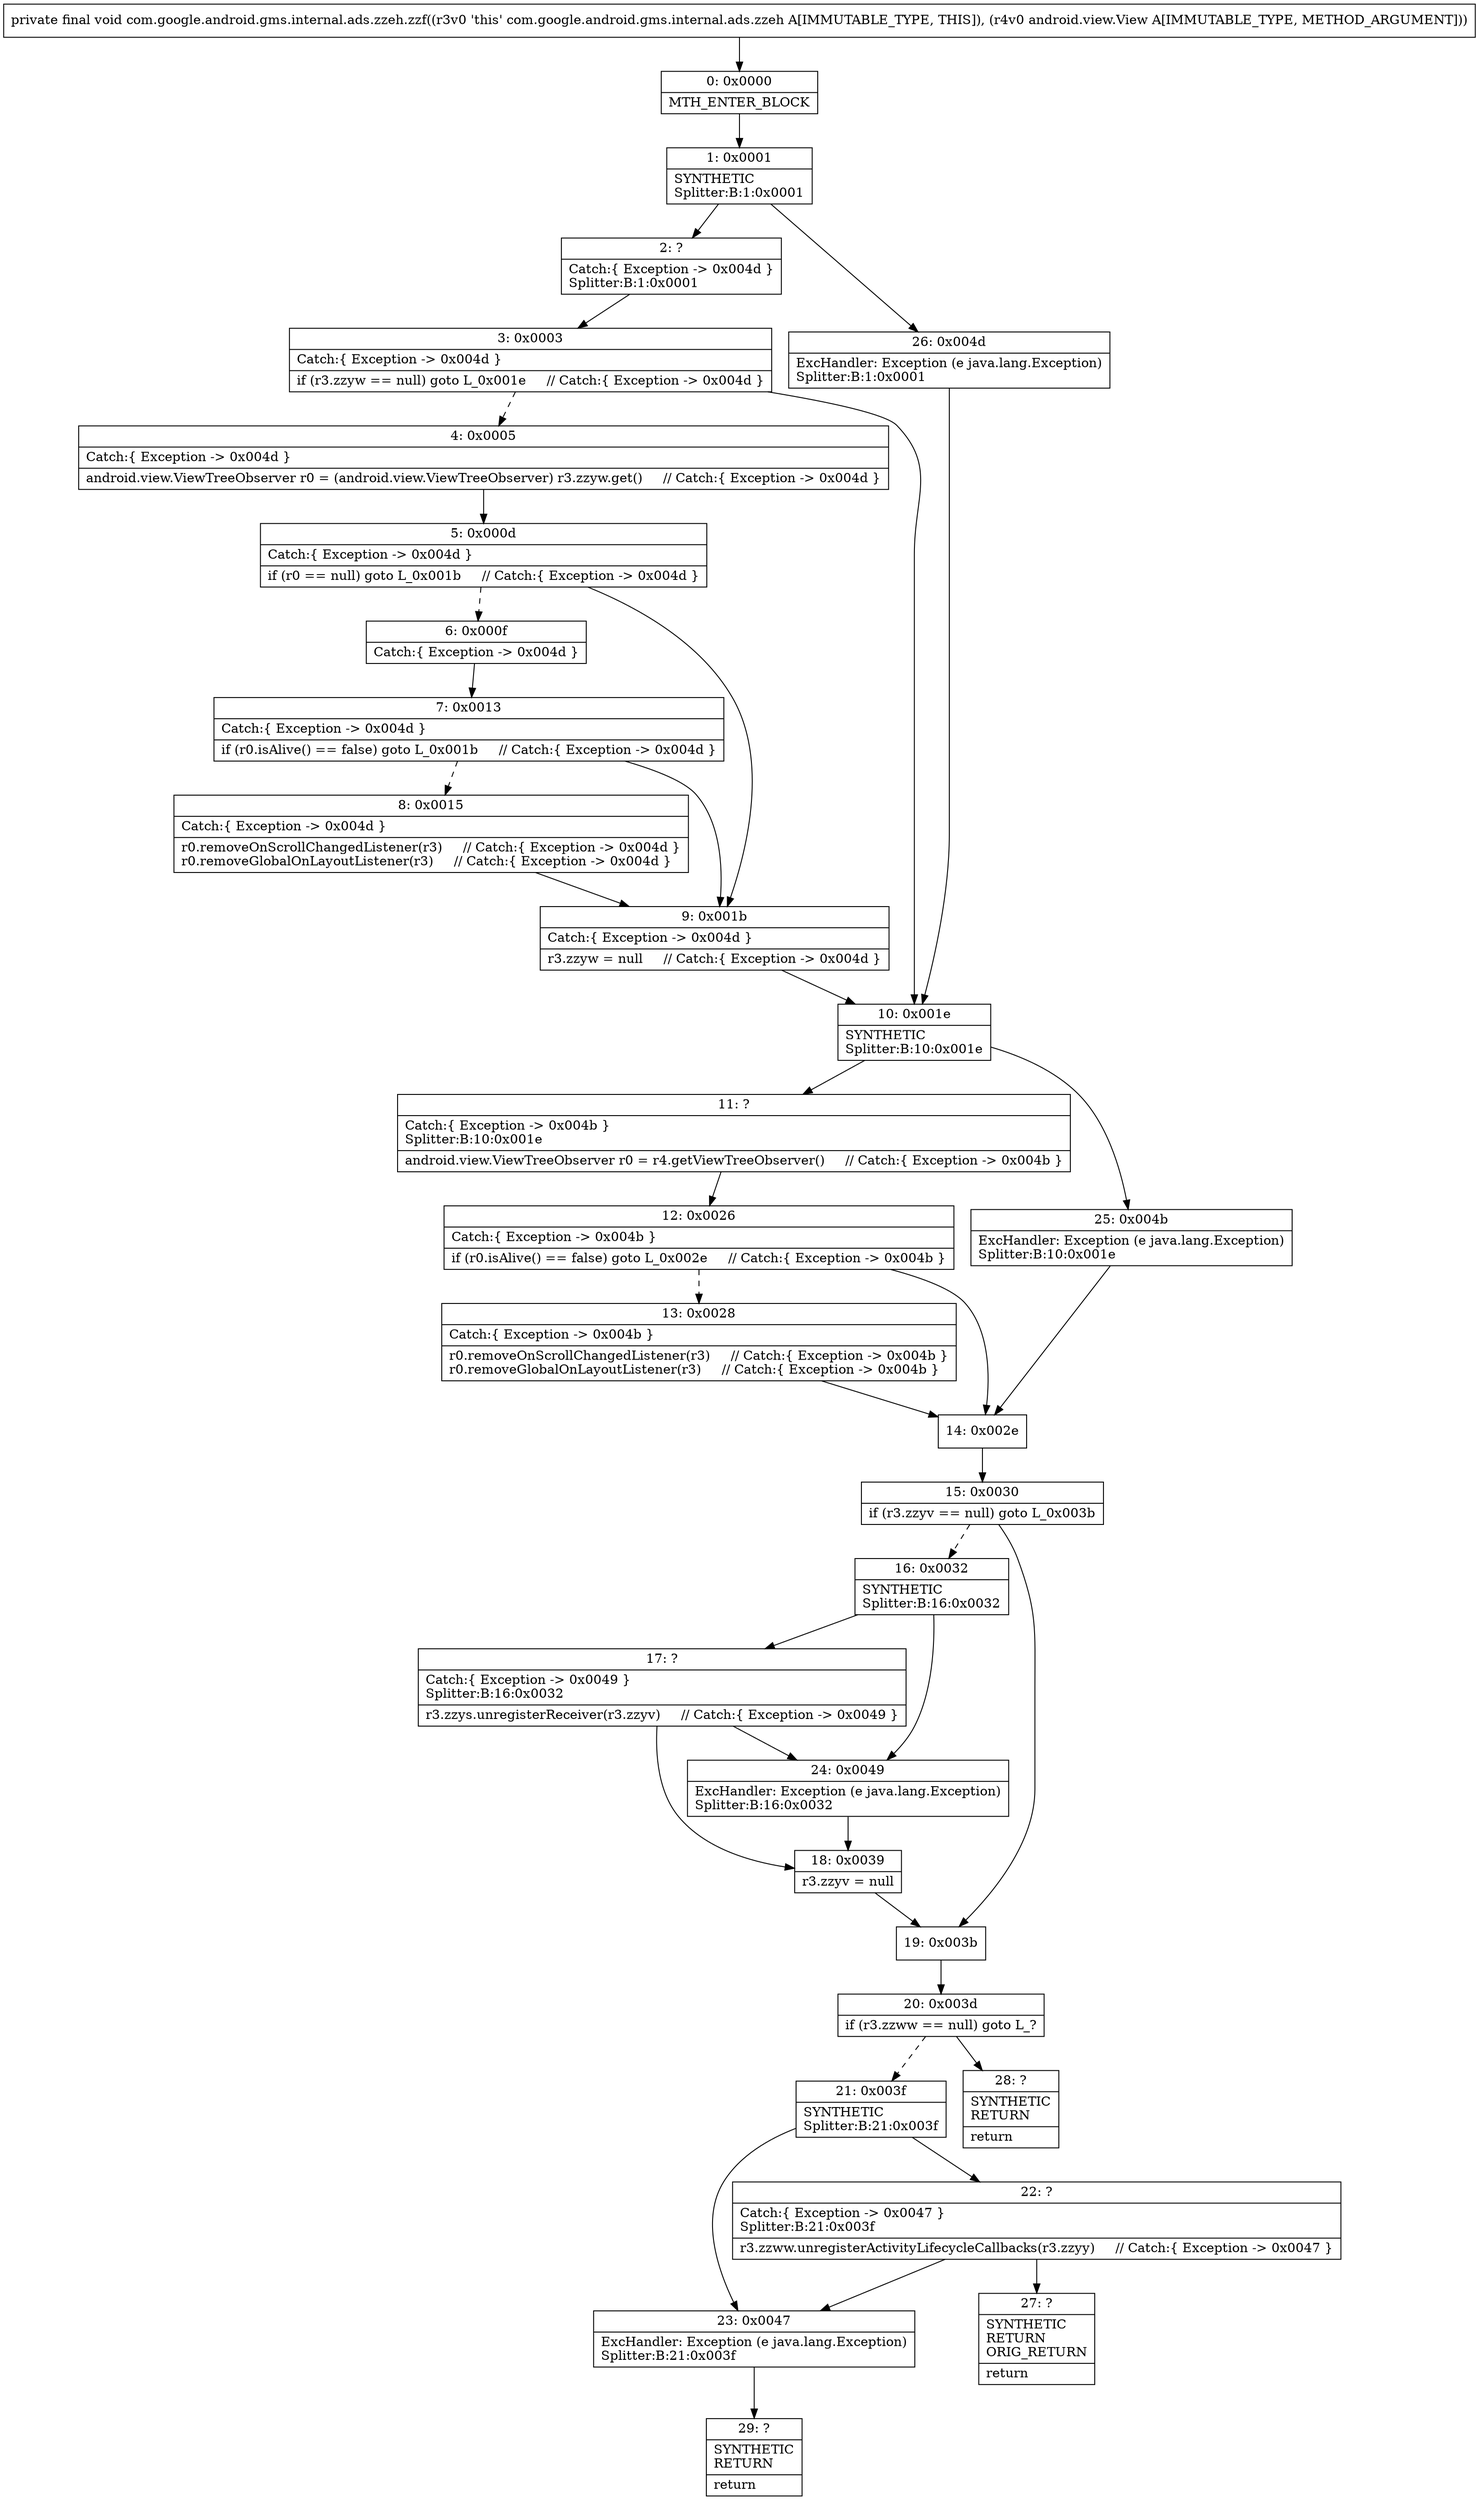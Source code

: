 digraph "CFG forcom.google.android.gms.internal.ads.zzeh.zzf(Landroid\/view\/View;)V" {
Node_0 [shape=record,label="{0\:\ 0x0000|MTH_ENTER_BLOCK\l}"];
Node_1 [shape=record,label="{1\:\ 0x0001|SYNTHETIC\lSplitter:B:1:0x0001\l}"];
Node_2 [shape=record,label="{2\:\ ?|Catch:\{ Exception \-\> 0x004d \}\lSplitter:B:1:0x0001\l}"];
Node_3 [shape=record,label="{3\:\ 0x0003|Catch:\{ Exception \-\> 0x004d \}\l|if (r3.zzyw == null) goto L_0x001e     \/\/ Catch:\{ Exception \-\> 0x004d \}\l}"];
Node_4 [shape=record,label="{4\:\ 0x0005|Catch:\{ Exception \-\> 0x004d \}\l|android.view.ViewTreeObserver r0 = (android.view.ViewTreeObserver) r3.zzyw.get()     \/\/ Catch:\{ Exception \-\> 0x004d \}\l}"];
Node_5 [shape=record,label="{5\:\ 0x000d|Catch:\{ Exception \-\> 0x004d \}\l|if (r0 == null) goto L_0x001b     \/\/ Catch:\{ Exception \-\> 0x004d \}\l}"];
Node_6 [shape=record,label="{6\:\ 0x000f|Catch:\{ Exception \-\> 0x004d \}\l}"];
Node_7 [shape=record,label="{7\:\ 0x0013|Catch:\{ Exception \-\> 0x004d \}\l|if (r0.isAlive() == false) goto L_0x001b     \/\/ Catch:\{ Exception \-\> 0x004d \}\l}"];
Node_8 [shape=record,label="{8\:\ 0x0015|Catch:\{ Exception \-\> 0x004d \}\l|r0.removeOnScrollChangedListener(r3)     \/\/ Catch:\{ Exception \-\> 0x004d \}\lr0.removeGlobalOnLayoutListener(r3)     \/\/ Catch:\{ Exception \-\> 0x004d \}\l}"];
Node_9 [shape=record,label="{9\:\ 0x001b|Catch:\{ Exception \-\> 0x004d \}\l|r3.zzyw = null     \/\/ Catch:\{ Exception \-\> 0x004d \}\l}"];
Node_10 [shape=record,label="{10\:\ 0x001e|SYNTHETIC\lSplitter:B:10:0x001e\l}"];
Node_11 [shape=record,label="{11\:\ ?|Catch:\{ Exception \-\> 0x004b \}\lSplitter:B:10:0x001e\l|android.view.ViewTreeObserver r0 = r4.getViewTreeObserver()     \/\/ Catch:\{ Exception \-\> 0x004b \}\l}"];
Node_12 [shape=record,label="{12\:\ 0x0026|Catch:\{ Exception \-\> 0x004b \}\l|if (r0.isAlive() == false) goto L_0x002e     \/\/ Catch:\{ Exception \-\> 0x004b \}\l}"];
Node_13 [shape=record,label="{13\:\ 0x0028|Catch:\{ Exception \-\> 0x004b \}\l|r0.removeOnScrollChangedListener(r3)     \/\/ Catch:\{ Exception \-\> 0x004b \}\lr0.removeGlobalOnLayoutListener(r3)     \/\/ Catch:\{ Exception \-\> 0x004b \}\l}"];
Node_14 [shape=record,label="{14\:\ 0x002e}"];
Node_15 [shape=record,label="{15\:\ 0x0030|if (r3.zzyv == null) goto L_0x003b\l}"];
Node_16 [shape=record,label="{16\:\ 0x0032|SYNTHETIC\lSplitter:B:16:0x0032\l}"];
Node_17 [shape=record,label="{17\:\ ?|Catch:\{ Exception \-\> 0x0049 \}\lSplitter:B:16:0x0032\l|r3.zzys.unregisterReceiver(r3.zzyv)     \/\/ Catch:\{ Exception \-\> 0x0049 \}\l}"];
Node_18 [shape=record,label="{18\:\ 0x0039|r3.zzyv = null\l}"];
Node_19 [shape=record,label="{19\:\ 0x003b}"];
Node_20 [shape=record,label="{20\:\ 0x003d|if (r3.zzww == null) goto L_?\l}"];
Node_21 [shape=record,label="{21\:\ 0x003f|SYNTHETIC\lSplitter:B:21:0x003f\l}"];
Node_22 [shape=record,label="{22\:\ ?|Catch:\{ Exception \-\> 0x0047 \}\lSplitter:B:21:0x003f\l|r3.zzww.unregisterActivityLifecycleCallbacks(r3.zzyy)     \/\/ Catch:\{ Exception \-\> 0x0047 \}\l}"];
Node_23 [shape=record,label="{23\:\ 0x0047|ExcHandler: Exception (e java.lang.Exception)\lSplitter:B:21:0x003f\l}"];
Node_24 [shape=record,label="{24\:\ 0x0049|ExcHandler: Exception (e java.lang.Exception)\lSplitter:B:16:0x0032\l}"];
Node_25 [shape=record,label="{25\:\ 0x004b|ExcHandler: Exception (e java.lang.Exception)\lSplitter:B:10:0x001e\l}"];
Node_26 [shape=record,label="{26\:\ 0x004d|ExcHandler: Exception (e java.lang.Exception)\lSplitter:B:1:0x0001\l}"];
Node_27 [shape=record,label="{27\:\ ?|SYNTHETIC\lRETURN\lORIG_RETURN\l|return\l}"];
Node_28 [shape=record,label="{28\:\ ?|SYNTHETIC\lRETURN\l|return\l}"];
Node_29 [shape=record,label="{29\:\ ?|SYNTHETIC\lRETURN\l|return\l}"];
MethodNode[shape=record,label="{private final void com.google.android.gms.internal.ads.zzeh.zzf((r3v0 'this' com.google.android.gms.internal.ads.zzeh A[IMMUTABLE_TYPE, THIS]), (r4v0 android.view.View A[IMMUTABLE_TYPE, METHOD_ARGUMENT])) }"];
MethodNode -> Node_0;
Node_0 -> Node_1;
Node_1 -> Node_2;
Node_1 -> Node_26;
Node_2 -> Node_3;
Node_3 -> Node_4[style=dashed];
Node_3 -> Node_10;
Node_4 -> Node_5;
Node_5 -> Node_6[style=dashed];
Node_5 -> Node_9;
Node_6 -> Node_7;
Node_7 -> Node_8[style=dashed];
Node_7 -> Node_9;
Node_8 -> Node_9;
Node_9 -> Node_10;
Node_10 -> Node_11;
Node_10 -> Node_25;
Node_11 -> Node_12;
Node_12 -> Node_13[style=dashed];
Node_12 -> Node_14;
Node_13 -> Node_14;
Node_14 -> Node_15;
Node_15 -> Node_16[style=dashed];
Node_15 -> Node_19;
Node_16 -> Node_17;
Node_16 -> Node_24;
Node_17 -> Node_18;
Node_17 -> Node_24;
Node_18 -> Node_19;
Node_19 -> Node_20;
Node_20 -> Node_21[style=dashed];
Node_20 -> Node_28;
Node_21 -> Node_22;
Node_21 -> Node_23;
Node_22 -> Node_23;
Node_22 -> Node_27;
Node_23 -> Node_29;
Node_24 -> Node_18;
Node_25 -> Node_14;
Node_26 -> Node_10;
}

